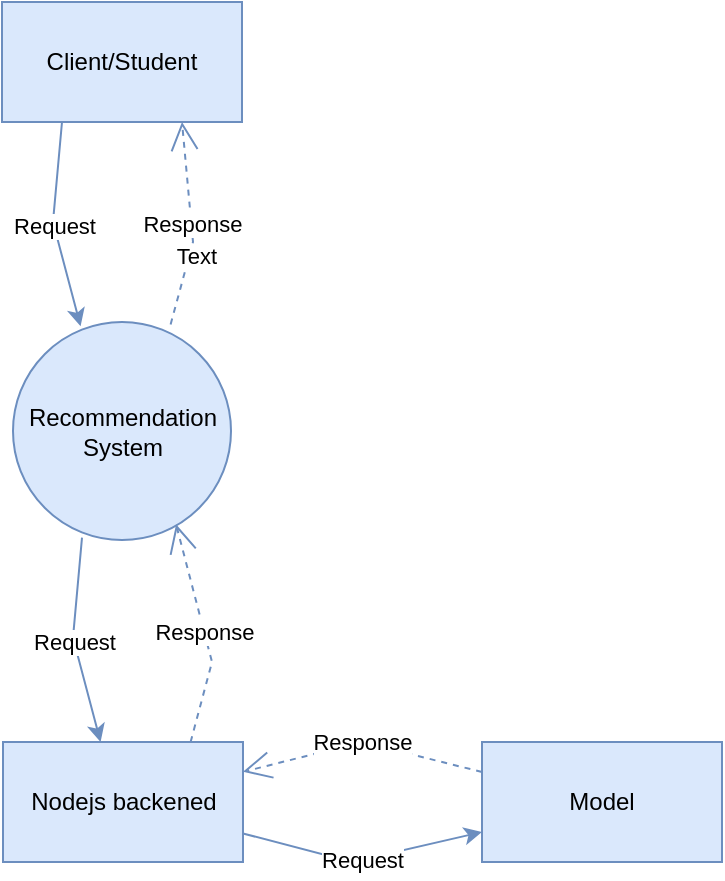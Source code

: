 <mxfile version="20.0.1" type="github">
  <diagram id="ZIZBugeu8SHKZ1YfKmvS" name="Page-1">
    <mxGraphModel dx="1406" dy="-412" grid="1" gridSize="10" guides="1" tooltips="1" connect="1" arrows="1" fold="1" page="1" pageScale="1" pageWidth="850" pageHeight="1100" math="0" shadow="0">
      <root>
        <mxCell id="0" />
        <mxCell id="1" parent="0" />
        <mxCell id="OmiyFG4nDM8Nx7aOeWYS-1" value="Recommendation System" style="ellipse;whiteSpace=wrap;html=1;aspect=fixed;fillColor=#dae8fc;strokeColor=#6c8ebf;" vertex="1" parent="1">
          <mxGeometry x="325.5" y="1490" width="109" height="109" as="geometry" />
        </mxCell>
        <mxCell id="OmiyFG4nDM8Nx7aOeWYS-2" value="Client/Student" style="rounded=0;whiteSpace=wrap;html=1;fillColor=#dae8fc;strokeColor=#6c8ebf;" vertex="1" parent="1">
          <mxGeometry x="320" y="1330" width="120" height="60" as="geometry" />
        </mxCell>
        <mxCell id="OmiyFG4nDM8Nx7aOeWYS-3" value="Model" style="rounded=0;whiteSpace=wrap;html=1;fillColor=#dae8fc;strokeColor=#6c8ebf;" vertex="1" parent="1">
          <mxGeometry x="560" y="1700" width="120" height="60" as="geometry" />
        </mxCell>
        <mxCell id="OmiyFG4nDM8Nx7aOeWYS-4" value="Nodejs backened" style="rounded=0;whiteSpace=wrap;html=1;fillColor=#dae8fc;strokeColor=#6c8ebf;" vertex="1" parent="1">
          <mxGeometry x="320.5" y="1700" width="120" height="60" as="geometry" />
        </mxCell>
        <mxCell id="OmiyFG4nDM8Nx7aOeWYS-5" value="Response" style="endArrow=open;endSize=12;dashed=1;html=1;rounded=0;exitX=0.723;exitY=0.011;exitDx=0;exitDy=0;exitPerimeter=0;entryX=0.75;entryY=1;entryDx=0;entryDy=0;fillColor=#dae8fc;strokeColor=#6c8ebf;" edge="1" parent="1" source="OmiyFG4nDM8Nx7aOeWYS-1" target="OmiyFG4nDM8Nx7aOeWYS-2">
          <mxGeometry width="160" relative="1" as="geometry">
            <mxPoint x="300.5" y="1470" as="sourcePoint" />
            <mxPoint x="460.5" y="1470" as="targetPoint" />
            <Array as="points">
              <mxPoint x="415.5" y="1450" />
            </Array>
          </mxGeometry>
        </mxCell>
        <mxCell id="OmiyFG4nDM8Nx7aOeWYS-6" value="Text" style="edgeLabel;html=1;align=center;verticalAlign=middle;resizable=0;points=[];" vertex="1" connectable="0" parent="OmiyFG4nDM8Nx7aOeWYS-5">
          <mxGeometry x="-0.303" y="-3" relative="1" as="geometry">
            <mxPoint as="offset" />
          </mxGeometry>
        </mxCell>
        <mxCell id="OmiyFG4nDM8Nx7aOeWYS-7" value="" style="endArrow=classic;html=1;rounded=0;exitX=0.25;exitY=1;exitDx=0;exitDy=0;entryX=0.31;entryY=0.02;entryDx=0;entryDy=0;entryPerimeter=0;fillColor=#dae8fc;strokeColor=#6c8ebf;" edge="1" parent="1" source="OmiyFG4nDM8Nx7aOeWYS-2" target="OmiyFG4nDM8Nx7aOeWYS-1">
          <mxGeometry relative="1" as="geometry">
            <mxPoint x="115.5" y="1420" as="sourcePoint" />
            <mxPoint x="355.5" y="1480" as="targetPoint" />
            <Array as="points">
              <mxPoint x="345.5" y="1440" />
            </Array>
          </mxGeometry>
        </mxCell>
        <mxCell id="OmiyFG4nDM8Nx7aOeWYS-8" value="Request" style="edgeLabel;resizable=0;html=1;align=center;verticalAlign=middle;" connectable="0" vertex="1" parent="OmiyFG4nDM8Nx7aOeWYS-7">
          <mxGeometry relative="1" as="geometry" />
        </mxCell>
        <mxCell id="OmiyFG4nDM8Nx7aOeWYS-9" value="" style="endArrow=classic;html=1;rounded=0;exitX=0.25;exitY=1;exitDx=0;exitDy=0;entryX=0.31;entryY=0.02;entryDx=0;entryDy=0;entryPerimeter=0;fillColor=#dae8fc;strokeColor=#6c8ebf;" edge="1" parent="1">
          <mxGeometry relative="1" as="geometry">
            <mxPoint x="360" y="1597.82" as="sourcePoint" />
            <mxPoint x="369.29" y="1700" as="targetPoint" />
            <Array as="points">
              <mxPoint x="355.5" y="1647.82" />
            </Array>
          </mxGeometry>
        </mxCell>
        <mxCell id="OmiyFG4nDM8Nx7aOeWYS-10" value="Request" style="edgeLabel;resizable=0;html=1;align=center;verticalAlign=middle;" connectable="0" vertex="1" parent="OmiyFG4nDM8Nx7aOeWYS-9">
          <mxGeometry relative="1" as="geometry" />
        </mxCell>
        <mxCell id="OmiyFG4nDM8Nx7aOeWYS-11" value="Response" style="endArrow=open;endSize=12;dashed=1;html=1;rounded=0;exitX=0.723;exitY=0.011;exitDx=0;exitDy=0;exitPerimeter=0;fillColor=#dae8fc;strokeColor=#6c8ebf;entryX=0.748;entryY=0.928;entryDx=0;entryDy=0;entryPerimeter=0;" edge="1" parent="1" target="OmiyFG4nDM8Nx7aOeWYS-1">
          <mxGeometry width="160" relative="1" as="geometry">
            <mxPoint x="414.307" y="1699.999" as="sourcePoint" />
            <mxPoint x="420" y="1598.8" as="targetPoint" />
            <Array as="points">
              <mxPoint x="425" y="1660" />
            </Array>
          </mxGeometry>
        </mxCell>
        <mxCell id="OmiyFG4nDM8Nx7aOeWYS-12" value="" style="endArrow=classic;html=1;rounded=0;entryX=0;entryY=0.75;entryDx=0;entryDy=0;fillColor=#dae8fc;strokeColor=#6c8ebf;" edge="1" parent="1" source="OmiyFG4nDM8Nx7aOeWYS-4" target="OmiyFG4nDM8Nx7aOeWYS-3">
          <mxGeometry relative="1" as="geometry">
            <mxPoint x="479.5" y="1709.0" as="sourcePoint" />
            <mxPoint x="488.79" y="1811.18" as="targetPoint" />
            <Array as="points">
              <mxPoint x="495" y="1760" />
            </Array>
          </mxGeometry>
        </mxCell>
        <mxCell id="OmiyFG4nDM8Nx7aOeWYS-13" value="Request" style="edgeLabel;resizable=0;html=1;align=center;verticalAlign=middle;" connectable="0" vertex="1" parent="OmiyFG4nDM8Nx7aOeWYS-12">
          <mxGeometry relative="1" as="geometry" />
        </mxCell>
        <mxCell id="OmiyFG4nDM8Nx7aOeWYS-14" value="Response" style="endArrow=open;endSize=12;dashed=1;html=1;rounded=0;exitX=0;exitY=0.25;exitDx=0;exitDy=0;fillColor=#dae8fc;strokeColor=#6c8ebf;" edge="1" parent="1" source="OmiyFG4nDM8Nx7aOeWYS-3" target="OmiyFG4nDM8Nx7aOeWYS-4">
          <mxGeometry width="160" relative="1" as="geometry">
            <mxPoint x="489.177" y="1735.259" as="sourcePoint" />
            <mxPoint x="476.001" y="1629.997" as="targetPoint" />
            <Array as="points">
              <mxPoint x="500" y="1700" />
            </Array>
          </mxGeometry>
        </mxCell>
      </root>
    </mxGraphModel>
  </diagram>
</mxfile>
